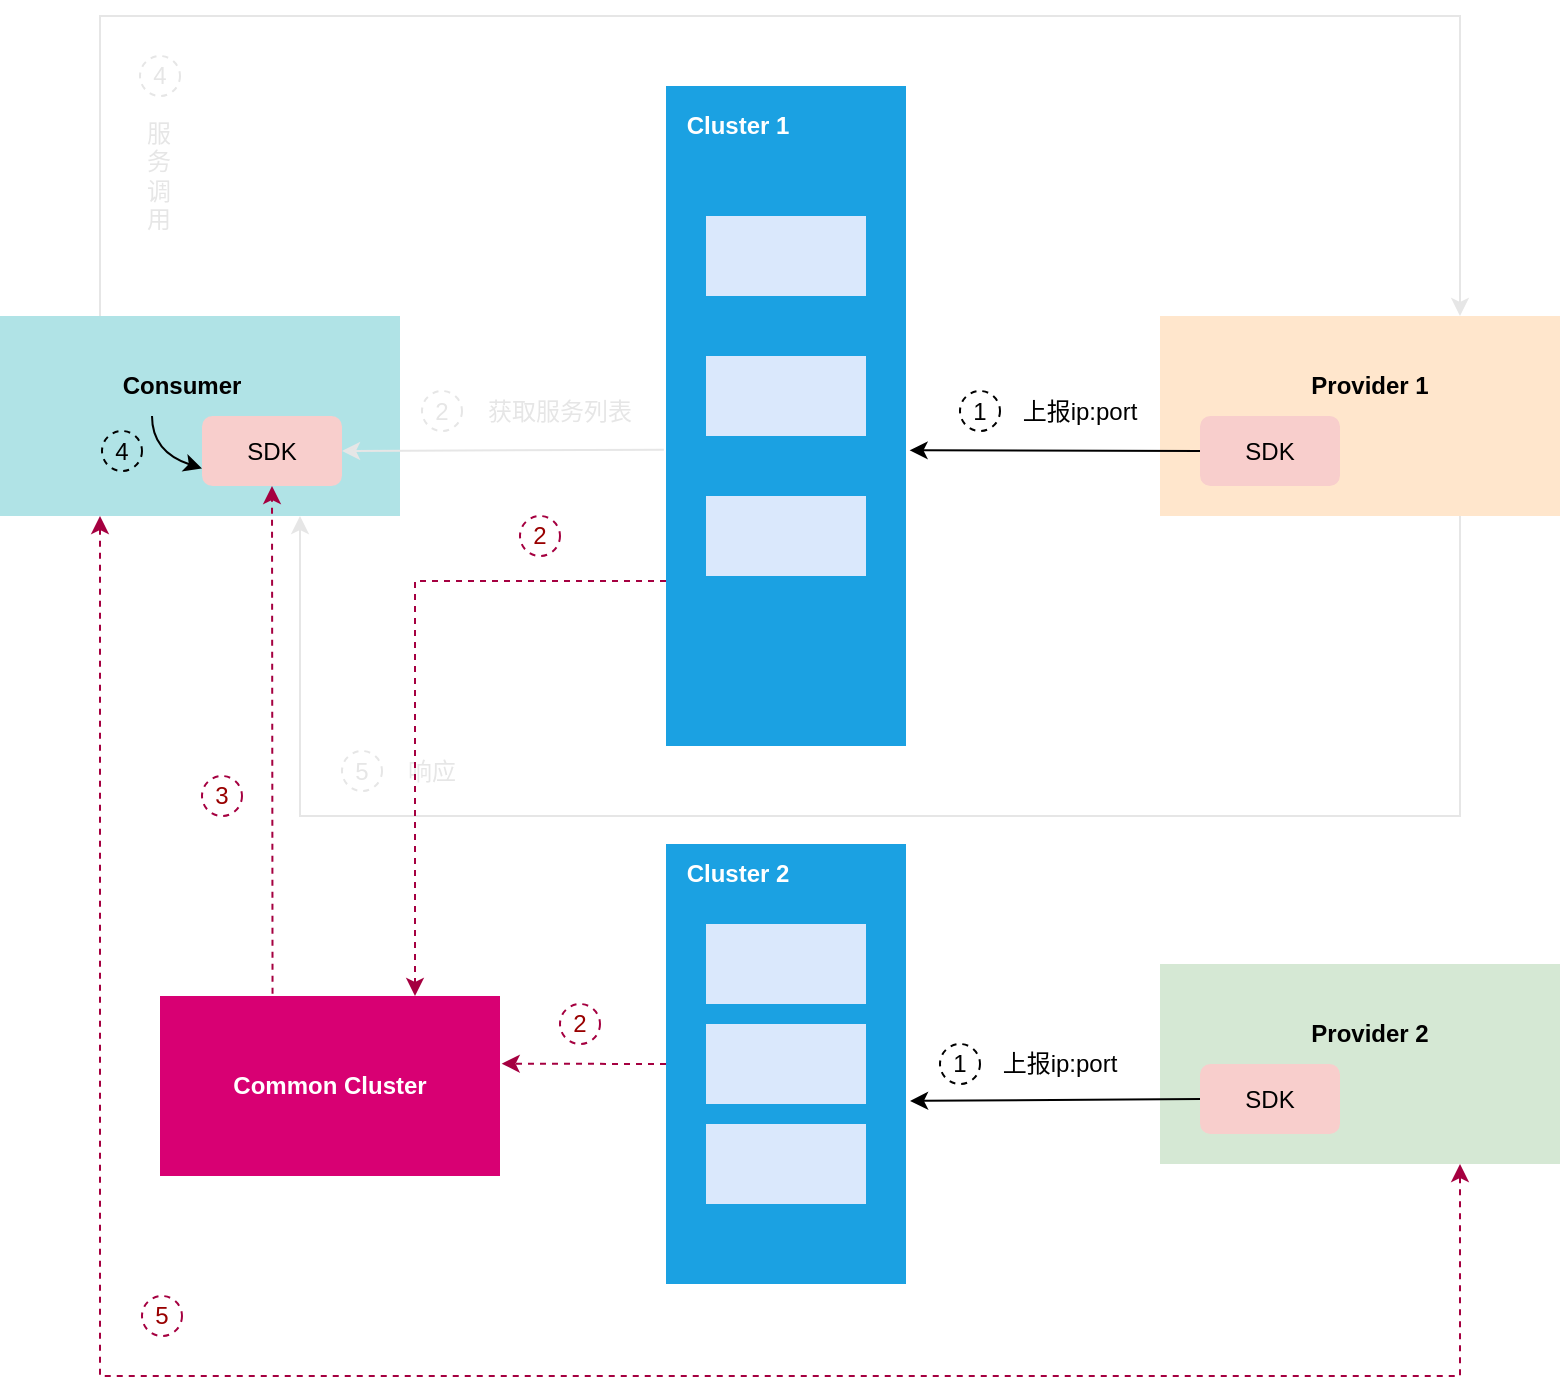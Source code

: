 <mxfile version="15.4.0" type="device"><diagram id="qQoGq1cH7CEZReM-vbfz" name="第 1 页"><mxGraphModel dx="1406" dy="728" grid="1" gridSize="10" guides="1" tooltips="1" connect="1" arrows="1" fold="1" page="1" pageScale="1" pageWidth="827" pageHeight="1169" math="0" shadow="0"><root><mxCell id="0"/><mxCell id="1" parent="0"/><mxCell id="X7qGMK9cB8R1yC2NZc6N-1" value="" style="rounded=0;whiteSpace=wrap;html=1;fillColor=#ffe6cc;strokeColor=none;" parent="1" vertex="1"><mxGeometry x="610" y="430" width="200" height="100" as="geometry"/></mxCell><mxCell id="X7qGMK9cB8R1yC2NZc6N-2" value="SDK" style="rounded=1;whiteSpace=wrap;html=1;fillColor=#f8cecc;strokeColor=none;" parent="1" vertex="1"><mxGeometry x="630" y="480" width="70" height="35" as="geometry"/></mxCell><mxCell id="X7qGMK9cB8R1yC2NZc6N-3" value="" style="rounded=0;whiteSpace=wrap;html=1;fillColor=#1ba1e2;strokeColor=none;fontColor=#ffffff;" parent="1" vertex="1"><mxGeometry x="363" y="315" width="120" height="330" as="geometry"/></mxCell><mxCell id="X7qGMK9cB8R1yC2NZc6N-4" value="" style="rounded=0;whiteSpace=wrap;html=1;fillColor=#dae8fc;strokeColor=none;" parent="1" vertex="1"><mxGeometry x="383" y="380" width="80" height="40" as="geometry"/></mxCell><mxCell id="X7qGMK9cB8R1yC2NZc6N-5" value="" style="rounded=0;whiteSpace=wrap;html=1;fillColor=#dae8fc;strokeColor=none;" parent="1" vertex="1"><mxGeometry x="383" y="450" width="80" height="40" as="geometry"/></mxCell><mxCell id="X7qGMK9cB8R1yC2NZc6N-6" value="" style="rounded=0;whiteSpace=wrap;html=1;fillColor=#dae8fc;strokeColor=none;" parent="1" vertex="1"><mxGeometry x="383" y="520" width="80" height="40" as="geometry"/></mxCell><mxCell id="X7qGMK9cB8R1yC2NZc6N-7" value="Cluster 1" style="text;html=1;strokeColor=none;fillColor=none;align=center;verticalAlign=middle;whiteSpace=wrap;rounded=0;fontColor=#FFFFFF;fontStyle=1" parent="1" vertex="1"><mxGeometry x="369" y="320" width="60" height="30" as="geometry"/></mxCell><mxCell id="X7qGMK9cB8R1yC2NZc6N-8" value="Provider 1" style="text;html=1;strokeColor=none;fillColor=none;align=center;verticalAlign=middle;whiteSpace=wrap;rounded=0;fontColor=#000000;fontStyle=1" parent="1" vertex="1"><mxGeometry x="680" y="450" width="70" height="30" as="geometry"/></mxCell><mxCell id="X7qGMK9cB8R1yC2NZc6N-9" value="" style="rounded=0;whiteSpace=wrap;html=1;fillColor=#b0e3e6;strokeColor=none;" parent="1" vertex="1"><mxGeometry x="30" y="430" width="200" height="100" as="geometry"/></mxCell><mxCell id="X7qGMK9cB8R1yC2NZc6N-10" value="SDK" style="rounded=1;whiteSpace=wrap;html=1;fillColor=#f8cecc;strokeColor=none;" parent="1" vertex="1"><mxGeometry x="131" y="480" width="70" height="35" as="geometry"/></mxCell><mxCell id="X7qGMK9cB8R1yC2NZc6N-11" value="Consumer" style="text;html=1;strokeColor=none;fillColor=none;align=center;verticalAlign=middle;whiteSpace=wrap;rounded=0;fontColor=#000000;fontStyle=1" parent="1" vertex="1"><mxGeometry x="91" y="450" width="60" height="30" as="geometry"/></mxCell><mxCell id="1PCaNUX1M2OfLm39Njzx-1" value="" style="endArrow=classic;html=1;rounded=0;exitX=0;exitY=0.5;exitDx=0;exitDy=0;entryX=1.015;entryY=0.552;entryDx=0;entryDy=0;entryPerimeter=0;" parent="1" source="X7qGMK9cB8R1yC2NZc6N-2" target="X7qGMK9cB8R1yC2NZc6N-3" edge="1"><mxGeometry width="50" height="50" relative="1" as="geometry"><mxPoint x="270" y="710" as="sourcePoint"/><mxPoint x="320" y="660" as="targetPoint"/></mxGeometry></mxCell><mxCell id="1PCaNUX1M2OfLm39Njzx-2" value="" style="endArrow=classic;html=1;rounded=0;exitX=-0.009;exitY=0.551;exitDx=0;exitDy=0;entryX=1;entryY=0.5;entryDx=0;entryDy=0;exitPerimeter=0;strokeColor=#E6E6E6;" parent="1" source="X7qGMK9cB8R1yC2NZc6N-3" target="X7qGMK9cB8R1yC2NZc6N-10" edge="1"><mxGeometry width="50" height="50" relative="1" as="geometry"><mxPoint x="579" y="507.5" as="sourcePoint"/><mxPoint x="496.48" y="508.15" as="targetPoint"/></mxGeometry></mxCell><mxCell id="1PCaNUX1M2OfLm39Njzx-3" value="" style="curved=1;endArrow=classic;html=1;rounded=0;exitX=0.25;exitY=1;exitDx=0;exitDy=0;entryX=0;entryY=0.75;entryDx=0;entryDy=0;strokeColor=#000000;" parent="1" source="X7qGMK9cB8R1yC2NZc6N-11" target="X7qGMK9cB8R1yC2NZc6N-10" edge="1"><mxGeometry width="50" height="50" relative="1" as="geometry"><mxPoint x="61" y="630" as="sourcePoint"/><mxPoint x="111" y="580" as="targetPoint"/><Array as="points"><mxPoint x="106" y="498"/></Array></mxGeometry></mxCell><mxCell id="1PCaNUX1M2OfLm39Njzx-4" value="" style="endArrow=classic;html=1;rounded=0;exitX=0.25;exitY=0;exitDx=0;exitDy=0;entryX=0.75;entryY=0;entryDx=0;entryDy=0;strokeColor=#E6E6E6;" parent="1" source="X7qGMK9cB8R1yC2NZc6N-9" target="X7qGMK9cB8R1yC2NZc6N-1" edge="1"><mxGeometry width="50" height="50" relative="1" as="geometry"><mxPoint x="371.92" y="506.83" as="sourcePoint"/><mxPoint x="260" y="507.5" as="targetPoint"/><Array as="points"><mxPoint x="80" y="280"/><mxPoint x="760" y="280"/></Array></mxGeometry></mxCell><mxCell id="1PCaNUX1M2OfLm39Njzx-6" value="" style="endArrow=classic;html=1;rounded=0;exitX=0.75;exitY=1;exitDx=0;exitDy=0;entryX=0.75;entryY=1;entryDx=0;entryDy=0;strokeColor=#E6E6E6;" parent="1" source="X7qGMK9cB8R1yC2NZc6N-1" target="X7qGMK9cB8R1yC2NZc6N-9" edge="1"><mxGeometry width="50" height="50" relative="1" as="geometry"><mxPoint x="579" y="507.5" as="sourcePoint"/><mxPoint x="494.8" y="507.16" as="targetPoint"/><Array as="points"><mxPoint x="760" y="680"/><mxPoint x="180" y="680"/></Array></mxGeometry></mxCell><mxCell id="1PCaNUX1M2OfLm39Njzx-7" value="" style="rounded=0;whiteSpace=wrap;html=1;fillColor=#d5e8d4;strokeColor=none;" parent="1" vertex="1"><mxGeometry x="610" y="754" width="200" height="100" as="geometry"/></mxCell><mxCell id="1PCaNUX1M2OfLm39Njzx-8" value="SDK" style="rounded=1;whiteSpace=wrap;html=1;fillColor=#f8cecc;strokeColor=none;" parent="1" vertex="1"><mxGeometry x="630" y="804" width="70" height="35" as="geometry"/></mxCell><mxCell id="1PCaNUX1M2OfLm39Njzx-9" value="Provider 2" style="text;html=1;strokeColor=none;fillColor=none;align=center;verticalAlign=middle;whiteSpace=wrap;rounded=0;fontStyle=1" parent="1" vertex="1"><mxGeometry x="675" y="774" width="80" height="30" as="geometry"/></mxCell><mxCell id="1PCaNUX1M2OfLm39Njzx-10" value="" style="rounded=0;whiteSpace=wrap;html=1;fillColor=#1ba1e2;strokeColor=none;fontColor=#ffffff;" parent="1" vertex="1"><mxGeometry x="363" y="694" width="120" height="220" as="geometry"/></mxCell><mxCell id="1PCaNUX1M2OfLm39Njzx-11" value="" style="rounded=0;whiteSpace=wrap;html=1;fillColor=#dae8fc;strokeColor=none;" parent="1" vertex="1"><mxGeometry x="383" y="734" width="80" height="40" as="geometry"/></mxCell><mxCell id="1PCaNUX1M2OfLm39Njzx-12" value="" style="rounded=0;whiteSpace=wrap;html=1;fillColor=#dae8fc;strokeColor=none;" parent="1" vertex="1"><mxGeometry x="383" y="784" width="80" height="40" as="geometry"/></mxCell><mxCell id="1PCaNUX1M2OfLm39Njzx-13" value="" style="rounded=0;whiteSpace=wrap;html=1;fillColor=#dae8fc;strokeColor=none;" parent="1" vertex="1"><mxGeometry x="383" y="834" width="80" height="40" as="geometry"/></mxCell><mxCell id="1PCaNUX1M2OfLm39Njzx-14" value="Cluster 2" style="text;html=1;strokeColor=none;fillColor=none;align=center;verticalAlign=middle;whiteSpace=wrap;rounded=0;fontColor=#FFFFFF;fontStyle=1" parent="1" vertex="1"><mxGeometry x="369" y="694" width="60" height="30" as="geometry"/></mxCell><mxCell id="1PCaNUX1M2OfLm39Njzx-15" value="" style="endArrow=classic;html=1;rounded=0;exitX=0;exitY=0.5;exitDx=0;exitDy=0;entryX=1.017;entryY=0.584;entryDx=0;entryDy=0;entryPerimeter=0;" parent="1" source="1PCaNUX1M2OfLm39Njzx-8" target="1PCaNUX1M2OfLm39Njzx-10" edge="1"><mxGeometry width="50" height="50" relative="1" as="geometry"><mxPoint x="579" y="491.5" as="sourcePoint"/><mxPoint x="494.8" y="491.16" as="targetPoint"/></mxGeometry></mxCell><mxCell id="1PCaNUX1M2OfLm39Njzx-16" value="" style="endArrow=classic;html=1;rounded=0;exitX=0.25;exitY=1;exitDx=0;exitDy=0;entryX=0.75;entryY=1;entryDx=0;entryDy=0;dashed=1;fillColor=#d80073;strokeColor=#A50040;startArrow=classic;startFill=1;" parent="1" source="X7qGMK9cB8R1yC2NZc6N-9" target="1PCaNUX1M2OfLm39Njzx-7" edge="1"><mxGeometry width="50" height="50" relative="1" as="geometry"><mxPoint x="371.92" y="506.83" as="sourcePoint"/><mxPoint x="129" y="780" as="targetPoint"/><Array as="points"><mxPoint x="80" y="960"/><mxPoint x="760" y="960"/></Array></mxGeometry></mxCell><mxCell id="1PCaNUX1M2OfLm39Njzx-18" value="1" style="ellipse;whiteSpace=wrap;html=1;aspect=fixed;fillColor=none;dashed=1;" parent="1" vertex="1"><mxGeometry x="510" y="467.5" width="20" height="20" as="geometry"/></mxCell><mxCell id="1PCaNUX1M2OfLm39Njzx-19" value="4" style="ellipse;whiteSpace=wrap;html=1;aspect=fixed;fillColor=none;dashed=1;fontColor=#000000;strokeColor=#000000;" parent="1" vertex="1"><mxGeometry x="81" y="487.5" width="20" height="20" as="geometry"/></mxCell><mxCell id="1PCaNUX1M2OfLm39Njzx-20" value="2" style="ellipse;whiteSpace=wrap;html=1;aspect=fixed;fillColor=none;dashed=1;strokeColor=#E6E6E6;fontColor=#E6E6E6;" parent="1" vertex="1"><mxGeometry x="241" y="467.5" width="20" height="20" as="geometry"/></mxCell><mxCell id="1PCaNUX1M2OfLm39Njzx-21" value="5" style="ellipse;whiteSpace=wrap;html=1;aspect=fixed;fillColor=none;dashed=1;fontColor=#E6E6E6;strokeColor=#E6E6E6;" parent="1" vertex="1"><mxGeometry x="201" y="647.5" width="20" height="20" as="geometry"/></mxCell><mxCell id="1PCaNUX1M2OfLm39Njzx-22" value="4" style="ellipse;whiteSpace=wrap;html=1;aspect=fixed;fillColor=none;dashed=1;fontColor=#E6E6E6;strokeColor=#E6E6E6;" parent="1" vertex="1"><mxGeometry x="100" y="300" width="20" height="20" as="geometry"/></mxCell><mxCell id="1PCaNUX1M2OfLm39Njzx-23" value="上报ip:port" style="text;html=1;strokeColor=none;fillColor=none;align=center;verticalAlign=middle;whiteSpace=wrap;rounded=0;dashed=1;" parent="1" vertex="1"><mxGeometry x="530" y="462.5" width="80" height="30" as="geometry"/></mxCell><mxCell id="1PCaNUX1M2OfLm39Njzx-24" value="获取服务列表" style="text;html=1;strokeColor=none;fillColor=none;align=center;verticalAlign=middle;whiteSpace=wrap;rounded=0;dashed=1;fontColor=#E6E6E6;" parent="1" vertex="1"><mxGeometry x="270" y="462.5" width="80" height="30" as="geometry"/></mxCell><mxCell id="1PCaNUX1M2OfLm39Njzx-25" value="服务调用" style="text;html=1;strokeColor=none;fillColor=none;align=center;verticalAlign=middle;whiteSpace=wrap;rounded=0;dashed=1;fontColor=#E6E6E6;" parent="1" vertex="1"><mxGeometry x="100" y="325" width="19" height="70" as="geometry"/></mxCell><mxCell id="1PCaNUX1M2OfLm39Njzx-26" value="响应" style="text;html=1;strokeColor=none;fillColor=none;align=center;verticalAlign=middle;whiteSpace=wrap;rounded=0;dashed=1;fontColor=#E6E6E6;" parent="1" vertex="1"><mxGeometry x="221" y="645" width="50" height="25" as="geometry"/></mxCell><mxCell id="ASmPdojmq9WOA32lUzD5-1" value="1" style="ellipse;whiteSpace=wrap;html=1;aspect=fixed;fillColor=none;dashed=1;" parent="1" vertex="1"><mxGeometry x="500" y="794" width="20" height="20" as="geometry"/></mxCell><mxCell id="ASmPdojmq9WOA32lUzD5-2" value="上报ip:port" style="text;html=1;strokeColor=none;fillColor=none;align=center;verticalAlign=middle;whiteSpace=wrap;rounded=0;dashed=1;" parent="1" vertex="1"><mxGeometry x="520" y="789" width="80" height="30" as="geometry"/></mxCell><mxCell id="ASmPdojmq9WOA32lUzD5-3" value="Common Cluster" style="rounded=0;whiteSpace=wrap;html=1;fontColor=#ffffff;strokeColor=none;fillColor=#d80073;fontStyle=1" parent="1" vertex="1"><mxGeometry x="110" y="770" width="170" height="90" as="geometry"/></mxCell><mxCell id="ASmPdojmq9WOA32lUzD5-4" value="" style="endArrow=classic;html=1;rounded=0;fontColor=#CCCCCC;strokeColor=#A50040;edgeStyle=orthogonalEdgeStyle;exitX=0;exitY=0.75;exitDx=0;exitDy=0;fillColor=#d80073;entryX=0.75;entryY=0;entryDx=0;entryDy=0;dashed=1;" parent="1" source="X7qGMK9cB8R1yC2NZc6N-3" target="ASmPdojmq9WOA32lUzD5-3" edge="1"><mxGeometry width="50" height="50" relative="1" as="geometry"><mxPoint x="100" y="750" as="sourcePoint"/><mxPoint x="150" y="700" as="targetPoint"/></mxGeometry></mxCell><mxCell id="ASmPdojmq9WOA32lUzD5-5" value="" style="endArrow=classic;html=1;rounded=0;fontColor=#CCCCCC;strokeColor=#A50040;exitX=0;exitY=0.5;exitDx=0;exitDy=0;fillColor=#d80073;entryX=1.005;entryY=0.376;entryDx=0;entryDy=0;entryPerimeter=0;dashed=1;" parent="1" source="1PCaNUX1M2OfLm39Njzx-10" target="ASmPdojmq9WOA32lUzD5-3" edge="1"><mxGeometry width="50" height="50" relative="1" as="geometry"><mxPoint x="373" y="572.5" as="sourcePoint"/><mxPoint x="247.5" y="780" as="targetPoint"/></mxGeometry></mxCell><mxCell id="ASmPdojmq9WOA32lUzD5-6" value="" style="endArrow=classic;html=1;rounded=0;fontColor=#CCCCCC;strokeColor=#A50040;exitX=0.331;exitY=-0.013;exitDx=0;exitDy=0;fillColor=#d80073;entryX=0.5;entryY=1;entryDx=0;entryDy=0;exitPerimeter=0;dashed=1;" parent="1" source="ASmPdojmq9WOA32lUzD5-3" target="X7qGMK9cB8R1yC2NZc6N-10" edge="1"><mxGeometry width="50" height="50" relative="1" as="geometry"><mxPoint x="373" y="814" as="sourcePoint"/><mxPoint x="290.85" y="813.84" as="targetPoint"/></mxGeometry></mxCell><mxCell id="ASmPdojmq9WOA32lUzD5-7" value="2" style="ellipse;whiteSpace=wrap;html=1;aspect=fixed;fillColor=none;dashed=1;strokeColor=#A50040;fontColor=#990000;" parent="1" vertex="1"><mxGeometry x="290" y="530" width="20" height="20" as="geometry"/></mxCell><mxCell id="ASmPdojmq9WOA32lUzD5-8" value="2" style="ellipse;whiteSpace=wrap;html=1;aspect=fixed;fillColor=none;dashed=1;strokeColor=#A50040;fontColor=#990000;" parent="1" vertex="1"><mxGeometry x="310" y="774" width="20" height="20" as="geometry"/></mxCell><mxCell id="ASmPdojmq9WOA32lUzD5-9" value="3" style="ellipse;whiteSpace=wrap;html=1;aspect=fixed;fillColor=none;dashed=1;strokeColor=#A50040;fontColor=#990000;" parent="1" vertex="1"><mxGeometry x="131" y="660" width="20" height="20" as="geometry"/></mxCell><mxCell id="ASmPdojmq9WOA32lUzD5-10" value="5" style="ellipse;whiteSpace=wrap;html=1;aspect=fixed;fillColor=none;dashed=1;strokeColor=#A50040;fontColor=#990000;" parent="1" vertex="1"><mxGeometry x="101" y="920" width="20" height="20" as="geometry"/></mxCell></root></mxGraphModel></diagram></mxfile>